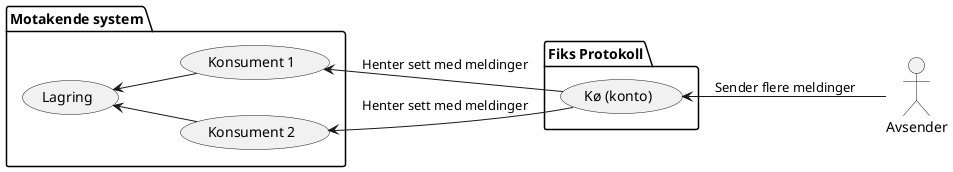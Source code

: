 @startuml
left to right direction

package Mottaker as "Motakende system" {
    usecase Konsument1 as "Konsument 1"
    usecase Konsument2 as "Konsument 2"
    usecase Lagring as "Lagring"
}

Lagring <-- Konsument1
Lagring <-- Konsument2
actor Avsender as "Avsender"

package FiksProtokoll as "Fiks Protokoll" {
    usecase "Kø (konto)" as fpuc1
}

Konsument1 <-- fpuc1 : Henter sett med meldinger
Konsument2 <-- fpuc1 : Henter sett med meldinger
Avsender -up-> fpuc1 : Sender flere meldinger


@enduml
